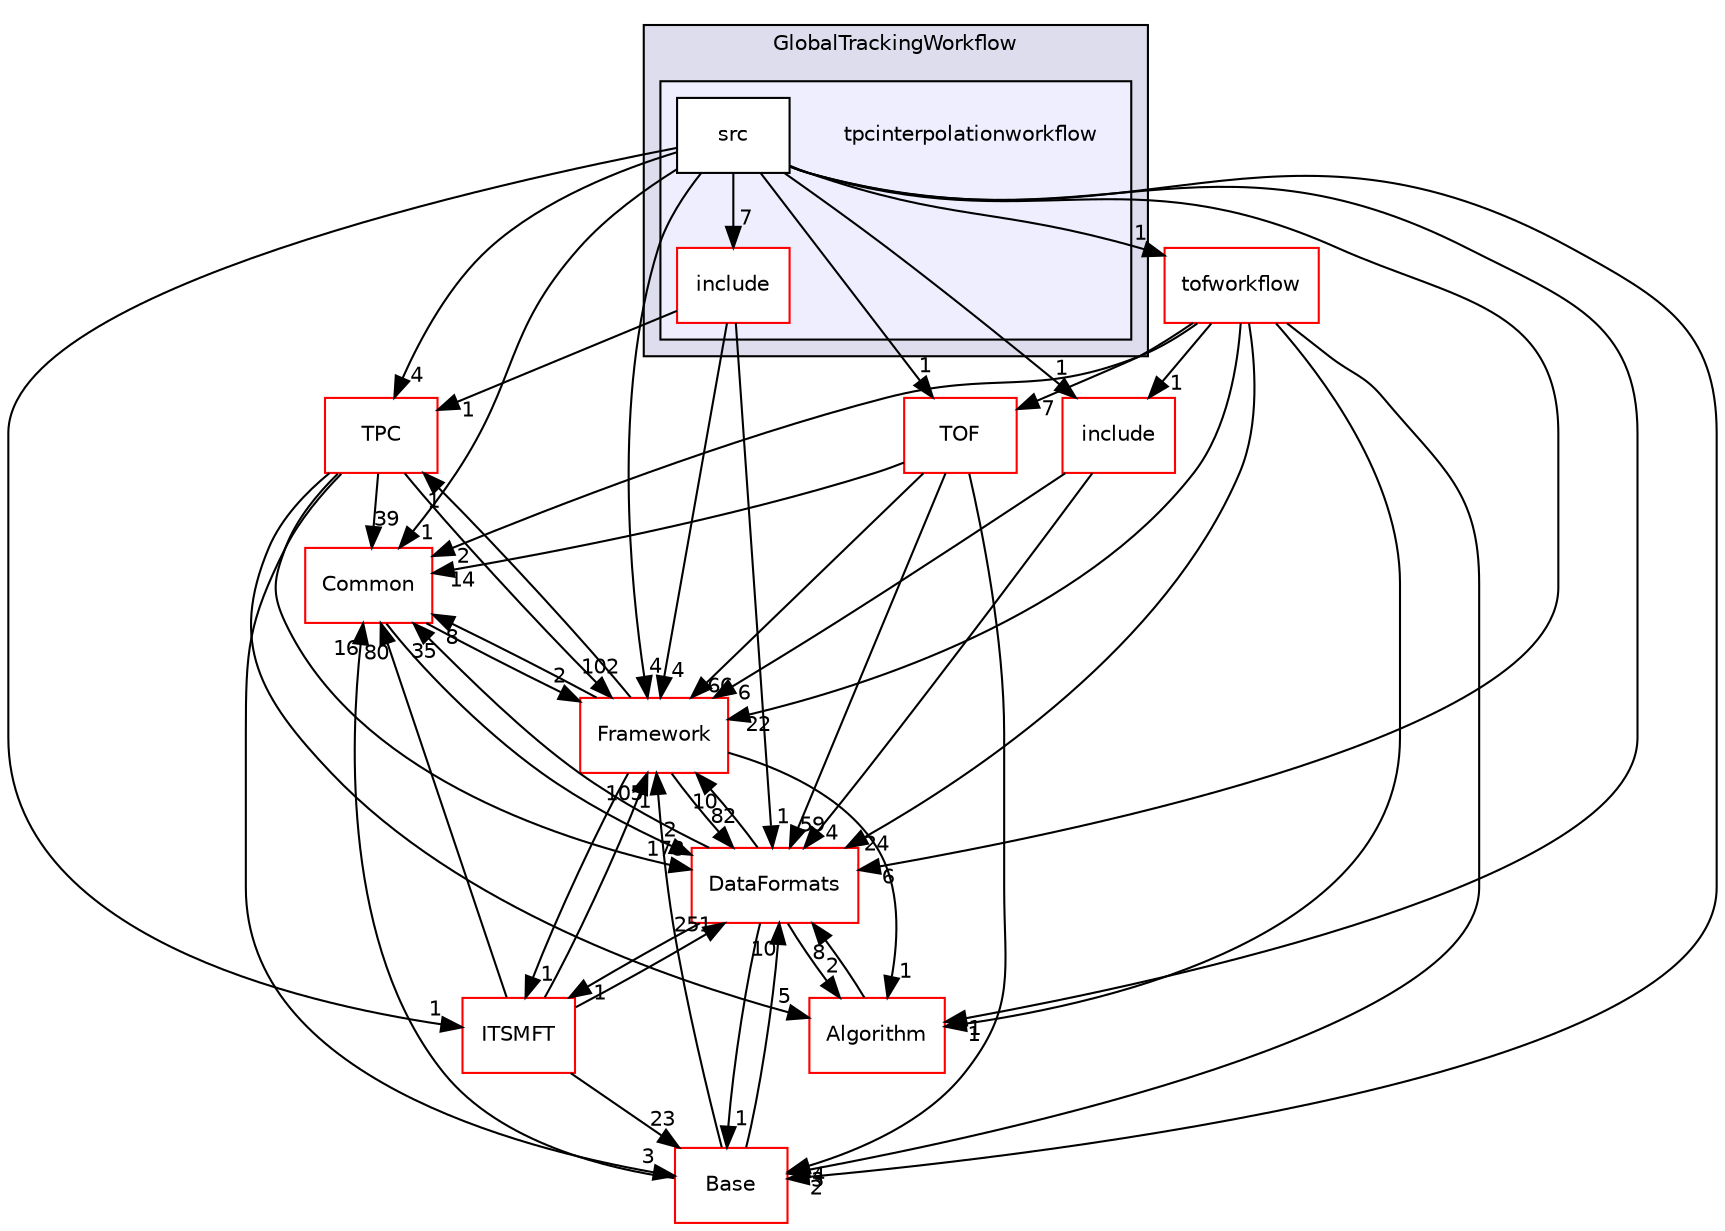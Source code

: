 digraph "/home/travis/build/AliceO2Group/AliceO2/Detectors/GlobalTrackingWorkflow/tpcinterpolationworkflow" {
  bgcolor=transparent;
  compound=true
  node [ fontsize="10", fontname="Helvetica"];
  edge [ labelfontsize="10", labelfontname="Helvetica"];
  subgraph clusterdir_109ace25e426b841fbcad1590c555213 {
    graph [ bgcolor="#ddddee", pencolor="black", label="GlobalTrackingWorkflow" fontname="Helvetica", fontsize="10", URL="dir_109ace25e426b841fbcad1590c555213.html"]
  subgraph clusterdir_5fa862600961583a20f4411cff7c0da6 {
    graph [ bgcolor="#eeeeff", pencolor="black", label="" URL="dir_5fa862600961583a20f4411cff7c0da6.html"];
    dir_5fa862600961583a20f4411cff7c0da6 [shape=plaintext label="tpcinterpolationworkflow"];
    dir_667b74f49f637f2746b34e3f9ebf3ee9 [shape=box label="include" color="red" fillcolor="white" style="filled" URL="dir_667b74f49f637f2746b34e3f9ebf3ee9.html"];
    dir_92367724576a0bb3663e1e430c1a2d36 [shape=box label="src" color="black" fillcolor="white" style="filled" URL="dir_92367724576a0bb3663e1e430c1a2d36.html"];
  }
  }
  dir_abf14b5a84807c7615b6f574ef2c4a02 [shape=box label="include" color="red" URL="dir_abf14b5a84807c7615b6f574ef2c4a02.html"];
  dir_4ab6b4cc6a7edbff49100e9123df213f [shape=box label="Common" color="red" URL="dir_4ab6b4cc6a7edbff49100e9123df213f.html"];
  dir_a597e8e061b11201a1dff411feb10d0b [shape=box label="TPC" color="red" URL="dir_a597e8e061b11201a1dff411feb10d0b.html"];
  dir_37c90836491b695b472bf98d1be8336b [shape=box label="Base" color="red" URL="dir_37c90836491b695b472bf98d1be8336b.html"];
  dir_1306292b77b40360479b729ac9ee7efe [shape=box label="ITSMFT" color="red" URL="dir_1306292b77b40360479b729ac9ee7efe.html"];
  dir_8ba487e25de5ee77e05e9dce7582cb98 [shape=box label="Algorithm" color="red" URL="dir_8ba487e25de5ee77e05e9dce7582cb98.html"];
  dir_57f28544222c2e6ef6ccc73f132144c0 [shape=box label="tofworkflow" color="red" URL="dir_57f28544222c2e6ef6ccc73f132144c0.html"];
  dir_577c839d346a264df4e9e588ca2a45dd [shape=box label="TOF" color="red" URL="dir_577c839d346a264df4e9e588ca2a45dd.html"];
  dir_bcbb2cf9a3d3d83e5515c82071a07177 [shape=box label="Framework" color="red" URL="dir_bcbb2cf9a3d3d83e5515c82071a07177.html"];
  dir_2171f7ec022c5423887b07c69b2f5b48 [shape=box label="DataFormats" color="red" URL="dir_2171f7ec022c5423887b07c69b2f5b48.html"];
  dir_abf14b5a84807c7615b6f574ef2c4a02->dir_bcbb2cf9a3d3d83e5515c82071a07177 [headlabel="6", labeldistance=1.5 headhref="dir_000459_000013.html"];
  dir_abf14b5a84807c7615b6f574ef2c4a02->dir_2171f7ec022c5423887b07c69b2f5b48 [headlabel="4", labeldistance=1.5 headhref="dir_000459_000076.html"];
  dir_667b74f49f637f2746b34e3f9ebf3ee9->dir_a597e8e061b11201a1dff411feb10d0b [headlabel="1", labeldistance=1.5 headhref="dir_000467_000049.html"];
  dir_667b74f49f637f2746b34e3f9ebf3ee9->dir_bcbb2cf9a3d3d83e5515c82071a07177 [headlabel="4", labeldistance=1.5 headhref="dir_000467_000013.html"];
  dir_667b74f49f637f2746b34e3f9ebf3ee9->dir_2171f7ec022c5423887b07c69b2f5b48 [headlabel="1", labeldistance=1.5 headhref="dir_000467_000076.html"];
  dir_4ab6b4cc6a7edbff49100e9123df213f->dir_bcbb2cf9a3d3d83e5515c82071a07177 [headlabel="2", labeldistance=1.5 headhref="dir_000027_000013.html"];
  dir_4ab6b4cc6a7edbff49100e9123df213f->dir_2171f7ec022c5423887b07c69b2f5b48 [headlabel="2", labeldistance=1.5 headhref="dir_000027_000076.html"];
  dir_a597e8e061b11201a1dff411feb10d0b->dir_4ab6b4cc6a7edbff49100e9123df213f [headlabel="39", labeldistance=1.5 headhref="dir_000049_000027.html"];
  dir_a597e8e061b11201a1dff411feb10d0b->dir_37c90836491b695b472bf98d1be8336b [headlabel="3", labeldistance=1.5 headhref="dir_000049_000274.html"];
  dir_a597e8e061b11201a1dff411feb10d0b->dir_8ba487e25de5ee77e05e9dce7582cb98 [headlabel="5", labeldistance=1.5 headhref="dir_000049_000000.html"];
  dir_a597e8e061b11201a1dff411feb10d0b->dir_bcbb2cf9a3d3d83e5515c82071a07177 [headlabel="102", labeldistance=1.5 headhref="dir_000049_000013.html"];
  dir_a597e8e061b11201a1dff411feb10d0b->dir_2171f7ec022c5423887b07c69b2f5b48 [headlabel="178", labeldistance=1.5 headhref="dir_000049_000076.html"];
  dir_37c90836491b695b472bf98d1be8336b->dir_4ab6b4cc6a7edbff49100e9123df213f [headlabel="16", labeldistance=1.5 headhref="dir_000274_000027.html"];
  dir_37c90836491b695b472bf98d1be8336b->dir_bcbb2cf9a3d3d83e5515c82071a07177 [headlabel="1", labeldistance=1.5 headhref="dir_000274_000013.html"];
  dir_37c90836491b695b472bf98d1be8336b->dir_2171f7ec022c5423887b07c69b2f5b48 [headlabel="10", labeldistance=1.5 headhref="dir_000274_000076.html"];
  dir_1306292b77b40360479b729ac9ee7efe->dir_4ab6b4cc6a7edbff49100e9123df213f [headlabel="80", labeldistance=1.5 headhref="dir_000043_000027.html"];
  dir_1306292b77b40360479b729ac9ee7efe->dir_37c90836491b695b472bf98d1be8336b [headlabel="23", labeldistance=1.5 headhref="dir_000043_000274.html"];
  dir_1306292b77b40360479b729ac9ee7efe->dir_bcbb2cf9a3d3d83e5515c82071a07177 [headlabel="105", labeldistance=1.5 headhref="dir_000043_000013.html"];
  dir_1306292b77b40360479b729ac9ee7efe->dir_2171f7ec022c5423887b07c69b2f5b48 [headlabel="251", labeldistance=1.5 headhref="dir_000043_000076.html"];
  dir_8ba487e25de5ee77e05e9dce7582cb98->dir_2171f7ec022c5423887b07c69b2f5b48 [headlabel="8", labeldistance=1.5 headhref="dir_000000_000076.html"];
  dir_57f28544222c2e6ef6ccc73f132144c0->dir_abf14b5a84807c7615b6f574ef2c4a02 [headlabel="1", labeldistance=1.5 headhref="dir_000462_000459.html"];
  dir_57f28544222c2e6ef6ccc73f132144c0->dir_4ab6b4cc6a7edbff49100e9123df213f [headlabel="2", labeldistance=1.5 headhref="dir_000462_000027.html"];
  dir_57f28544222c2e6ef6ccc73f132144c0->dir_37c90836491b695b472bf98d1be8336b [headlabel="3", labeldistance=1.5 headhref="dir_000462_000274.html"];
  dir_57f28544222c2e6ef6ccc73f132144c0->dir_8ba487e25de5ee77e05e9dce7582cb98 [headlabel="1", labeldistance=1.5 headhref="dir_000462_000000.html"];
  dir_57f28544222c2e6ef6ccc73f132144c0->dir_577c839d346a264df4e9e588ca2a45dd [headlabel="7", labeldistance=1.5 headhref="dir_000462_000136.html"];
  dir_57f28544222c2e6ef6ccc73f132144c0->dir_bcbb2cf9a3d3d83e5515c82071a07177 [headlabel="22", labeldistance=1.5 headhref="dir_000462_000013.html"];
  dir_57f28544222c2e6ef6ccc73f132144c0->dir_2171f7ec022c5423887b07c69b2f5b48 [headlabel="24", labeldistance=1.5 headhref="dir_000462_000076.html"];
  dir_577c839d346a264df4e9e588ca2a45dd->dir_4ab6b4cc6a7edbff49100e9123df213f [headlabel="14", labeldistance=1.5 headhref="dir_000136_000027.html"];
  dir_577c839d346a264df4e9e588ca2a45dd->dir_37c90836491b695b472bf98d1be8336b [headlabel="4", labeldistance=1.5 headhref="dir_000136_000274.html"];
  dir_577c839d346a264df4e9e588ca2a45dd->dir_bcbb2cf9a3d3d83e5515c82071a07177 [headlabel="66", labeldistance=1.5 headhref="dir_000136_000013.html"];
  dir_577c839d346a264df4e9e588ca2a45dd->dir_2171f7ec022c5423887b07c69b2f5b48 [headlabel="59", labeldistance=1.5 headhref="dir_000136_000076.html"];
  dir_bcbb2cf9a3d3d83e5515c82071a07177->dir_4ab6b4cc6a7edbff49100e9123df213f [headlabel="8", labeldistance=1.5 headhref="dir_000013_000027.html"];
  dir_bcbb2cf9a3d3d83e5515c82071a07177->dir_a597e8e061b11201a1dff411feb10d0b [headlabel="1", labeldistance=1.5 headhref="dir_000013_000049.html"];
  dir_bcbb2cf9a3d3d83e5515c82071a07177->dir_1306292b77b40360479b729ac9ee7efe [headlabel="1", labeldistance=1.5 headhref="dir_000013_000043.html"];
  dir_bcbb2cf9a3d3d83e5515c82071a07177->dir_8ba487e25de5ee77e05e9dce7582cb98 [headlabel="1", labeldistance=1.5 headhref="dir_000013_000000.html"];
  dir_bcbb2cf9a3d3d83e5515c82071a07177->dir_2171f7ec022c5423887b07c69b2f5b48 [headlabel="82", labeldistance=1.5 headhref="dir_000013_000076.html"];
  dir_92367724576a0bb3663e1e430c1a2d36->dir_abf14b5a84807c7615b6f574ef2c4a02 [headlabel="1", labeldistance=1.5 headhref="dir_000469_000459.html"];
  dir_92367724576a0bb3663e1e430c1a2d36->dir_667b74f49f637f2746b34e3f9ebf3ee9 [headlabel="7", labeldistance=1.5 headhref="dir_000469_000467.html"];
  dir_92367724576a0bb3663e1e430c1a2d36->dir_4ab6b4cc6a7edbff49100e9123df213f [headlabel="1", labeldistance=1.5 headhref="dir_000469_000027.html"];
  dir_92367724576a0bb3663e1e430c1a2d36->dir_a597e8e061b11201a1dff411feb10d0b [headlabel="4", labeldistance=1.5 headhref="dir_000469_000049.html"];
  dir_92367724576a0bb3663e1e430c1a2d36->dir_37c90836491b695b472bf98d1be8336b [headlabel="2", labeldistance=1.5 headhref="dir_000469_000274.html"];
  dir_92367724576a0bb3663e1e430c1a2d36->dir_1306292b77b40360479b729ac9ee7efe [headlabel="1", labeldistance=1.5 headhref="dir_000469_000043.html"];
  dir_92367724576a0bb3663e1e430c1a2d36->dir_8ba487e25de5ee77e05e9dce7582cb98 [headlabel="1", labeldistance=1.5 headhref="dir_000469_000000.html"];
  dir_92367724576a0bb3663e1e430c1a2d36->dir_57f28544222c2e6ef6ccc73f132144c0 [headlabel="1", labeldistance=1.5 headhref="dir_000469_000462.html"];
  dir_92367724576a0bb3663e1e430c1a2d36->dir_577c839d346a264df4e9e588ca2a45dd [headlabel="1", labeldistance=1.5 headhref="dir_000469_000136.html"];
  dir_92367724576a0bb3663e1e430c1a2d36->dir_bcbb2cf9a3d3d83e5515c82071a07177 [headlabel="4", labeldistance=1.5 headhref="dir_000469_000013.html"];
  dir_92367724576a0bb3663e1e430c1a2d36->dir_2171f7ec022c5423887b07c69b2f5b48 [headlabel="6", labeldistance=1.5 headhref="dir_000469_000076.html"];
  dir_2171f7ec022c5423887b07c69b2f5b48->dir_4ab6b4cc6a7edbff49100e9123df213f [headlabel="35", labeldistance=1.5 headhref="dir_000076_000027.html"];
  dir_2171f7ec022c5423887b07c69b2f5b48->dir_37c90836491b695b472bf98d1be8336b [headlabel="1", labeldistance=1.5 headhref="dir_000076_000274.html"];
  dir_2171f7ec022c5423887b07c69b2f5b48->dir_1306292b77b40360479b729ac9ee7efe [headlabel="1", labeldistance=1.5 headhref="dir_000076_000043.html"];
  dir_2171f7ec022c5423887b07c69b2f5b48->dir_8ba487e25de5ee77e05e9dce7582cb98 [headlabel="2", labeldistance=1.5 headhref="dir_000076_000000.html"];
  dir_2171f7ec022c5423887b07c69b2f5b48->dir_bcbb2cf9a3d3d83e5515c82071a07177 [headlabel="10", labeldistance=1.5 headhref="dir_000076_000013.html"];
}
